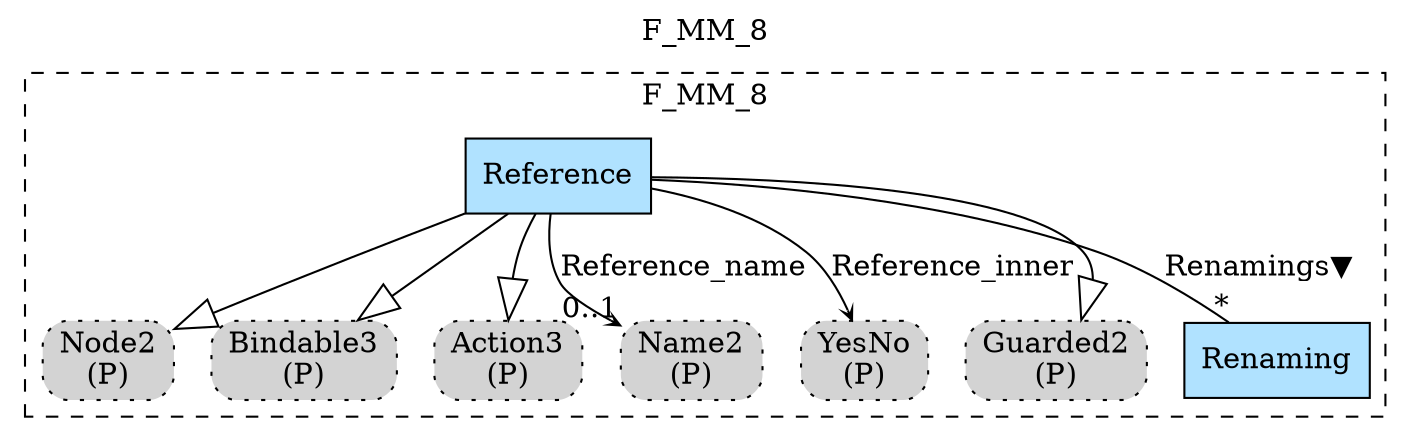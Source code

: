 digraph {graph[label=F_MM_8,labelloc=tl,labelfontsize=12];
subgraph cluster_F_MM_8{style=dashed;label=F_MM_8;
"PNode2"[shape=box,fillcolor=lightgray,style ="rounded,filled,dotted",label=<Node2<br/>(P)>];
"PBindable3"[shape=box,fillcolor=lightgray,style ="rounded,filled,dotted",label=<Bindable3<br/>(P)>];
"PAction3"[shape=box,fillcolor=lightgray,style ="rounded,filled,dotted",label=<Action3<br/>(P)>];
"PName2"[shape=box,fillcolor=lightgray,style ="rounded,filled,dotted",label=<Name2<br/>(P)>];
"PYesNo"[shape=box,fillcolor=lightgray,style ="rounded,filled,dotted",label=<YesNo<br/>(P)>];
"PGuarded2"[shape=box,fillcolor=lightgray,style ="rounded,filled,dotted",label=<Guarded2<br/>(P)>];
"Reference"[shape=record,fillcolor=lightskyblue1,style = filled,label="Reference"];
"Renaming"[shape=record,fillcolor=lightskyblue1,style = filled,label="Renaming"];

"Reference"->"PNode2"[arrowhead=onormal,arrowsize=2.0];
"Reference"->"PBindable3"[arrowhead=onormal,arrowsize=2.0];
"Reference"->"PAction3"[arrowhead=onormal,arrowsize=2.0];
"Reference"->"PGuarded2"[arrowhead=onormal,arrowsize=2.0];
"Reference"->"PName2"[label="Reference_name",arrowhead=vee,headlabel="0..1",arrowsize=.5];
"Reference"->"PYesNo"[label="Reference_inner",arrowhead=vee,headlabel="",arrowsize=.5];
"Reference"->"Renaming"[label="Renamings▼",dir=none,taillabel="",headlabel="*"];

}






}